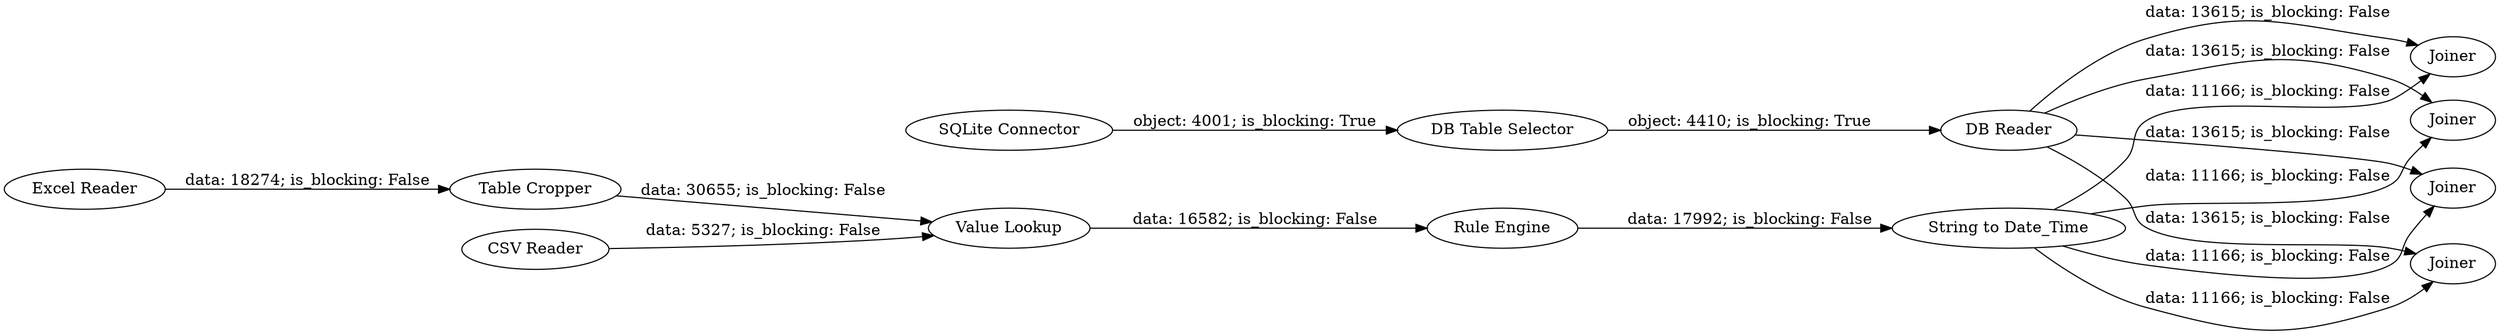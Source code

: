 digraph {
	"7337956700610330385_266" [label="Table Cropper"]
	"7337956700610330385_404" [label="DB Reader"]
	"7337956700610330385_419" [label=Joiner]
	"7337956700610330385_420" [label=Joiner]
	"7337956700610330385_418" [label=Joiner]
	"7337956700610330385_406" [label="SQLite Connector"]
	"7337956700610330385_273" [label="String to Date_Time"]
	"7337956700610330385_272" [label="Rule Engine"]
	"7337956700610330385_271" [label="Value Lookup"]
	"7337956700610330385_368" [label=Joiner]
	"7337956700610330385_422" [label="CSV Reader"]
	"7337956700610330385_423" [label="Excel Reader"]
	"7337956700610330385_403" [label="DB Table Selector"]
	"7337956700610330385_271" -> "7337956700610330385_272" [label="data: 16582; is_blocking: False"]
	"7337956700610330385_404" -> "7337956700610330385_420" [label="data: 13615; is_blocking: False"]
	"7337956700610330385_404" -> "7337956700610330385_368" [label="data: 13615; is_blocking: False"]
	"7337956700610330385_403" -> "7337956700610330385_404" [label="object: 4410; is_blocking: True"]
	"7337956700610330385_404" -> "7337956700610330385_418" [label="data: 13615; is_blocking: False"]
	"7337956700610330385_266" -> "7337956700610330385_271" [label="data: 30655; is_blocking: False"]
	"7337956700610330385_422" -> "7337956700610330385_271" [label="data: 5327; is_blocking: False"]
	"7337956700610330385_423" -> "7337956700610330385_266" [label="data: 18274; is_blocking: False"]
	"7337956700610330385_406" -> "7337956700610330385_403" [label="object: 4001; is_blocking: True"]
	"7337956700610330385_272" -> "7337956700610330385_273" [label="data: 17992; is_blocking: False"]
	"7337956700610330385_273" -> "7337956700610330385_419" [label="data: 11166; is_blocking: False"]
	"7337956700610330385_273" -> "7337956700610330385_418" [label="data: 11166; is_blocking: False"]
	"7337956700610330385_273" -> "7337956700610330385_420" [label="data: 11166; is_blocking: False"]
	"7337956700610330385_273" -> "7337956700610330385_368" [label="data: 11166; is_blocking: False"]
	"7337956700610330385_404" -> "7337956700610330385_419" [label="data: 13615; is_blocking: False"]
	rankdir=LR
}
